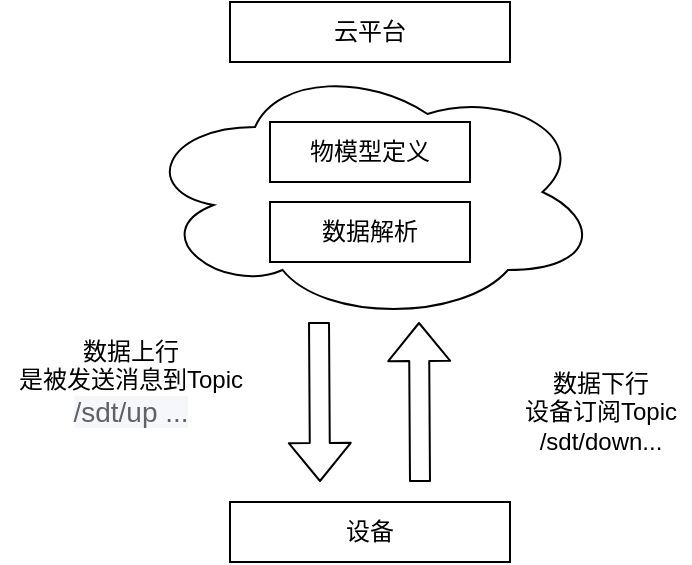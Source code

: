 <mxfile version="14.2.9" type="github">
  <diagram id="0aKIKBk8Po-XCpgHhdkZ" name="第 1 页">
    <mxGraphModel dx="1414" dy="786" grid="0" gridSize="10" guides="1" tooltips="1" connect="1" arrows="1" fold="1" page="0" pageScale="1" pageWidth="827" pageHeight="1169" math="0" shadow="0">
      <root>
        <mxCell id="0" />
        <mxCell id="1" parent="0" />
        <mxCell id="5BI3uPOLL03prT9fK4s5-1" value="云平台" style="rounded=0;whiteSpace=wrap;html=1;" vertex="1" parent="1">
          <mxGeometry x="310" y="110" width="140" height="30" as="geometry" />
        </mxCell>
        <mxCell id="5BI3uPOLL03prT9fK4s5-2" value="" style="ellipse;shape=cloud;whiteSpace=wrap;html=1;" vertex="1" parent="1">
          <mxGeometry x="265" y="140" width="230" height="130" as="geometry" />
        </mxCell>
        <mxCell id="5BI3uPOLL03prT9fK4s5-3" value="物模型定义" style="rounded=0;whiteSpace=wrap;html=1;" vertex="1" parent="1">
          <mxGeometry x="330" y="170" width="100" height="30" as="geometry" />
        </mxCell>
        <mxCell id="5BI3uPOLL03prT9fK4s5-4" value="数据解析" style="rounded=0;whiteSpace=wrap;html=1;" vertex="1" parent="1">
          <mxGeometry x="330" y="210" width="100" height="30" as="geometry" />
        </mxCell>
        <mxCell id="5BI3uPOLL03prT9fK4s5-5" value="" style="shape=flexArrow;endArrow=classic;html=1;" edge="1" parent="1">
          <mxGeometry width="50" height="50" relative="1" as="geometry">
            <mxPoint x="354.5" y="270" as="sourcePoint" />
            <mxPoint x="355" y="350" as="targetPoint" />
          </mxGeometry>
        </mxCell>
        <mxCell id="5BI3uPOLL03prT9fK4s5-7" value="" style="shape=flexArrow;endArrow=classic;html=1;" edge="1" parent="1">
          <mxGeometry width="50" height="50" relative="1" as="geometry">
            <mxPoint x="405" y="350" as="sourcePoint" />
            <mxPoint x="404.5" y="270" as="targetPoint" />
          </mxGeometry>
        </mxCell>
        <mxCell id="5BI3uPOLL03prT9fK4s5-9" value="设备" style="rounded=0;whiteSpace=wrap;html=1;" vertex="1" parent="1">
          <mxGeometry x="310" y="360" width="140" height="30" as="geometry" />
        </mxCell>
        <mxCell id="5BI3uPOLL03prT9fK4s5-10" value="数据上行&lt;br&gt;是被发送消息到Topic&lt;br&gt;&lt;span style=&quot;color: rgb(96 , 98 , 102) ; font-family: &amp;#34;microsoft yahei&amp;#34; , &amp;#34;chinese quote&amp;#34; , , &amp;#34;blinkmacsystemfont&amp;#34; , &amp;#34;segoe ui&amp;#34; , &amp;#34;pingfang sc&amp;#34; , &amp;#34;hiragino sans gb&amp;#34; , &amp;#34;helvetica neue&amp;#34; , &amp;#34;helvetica&amp;#34; , &amp;#34;arial&amp;#34; , sans-serif , &amp;#34;apple color emoji&amp;#34; , &amp;#34;segoe ui emoji&amp;#34; , &amp;#34;segoe ui symbol&amp;#34; ; font-size: 14px ; text-align: left ; background-color: rgb(245 , 247 , 250)&quot;&gt;/sdt/up ...&lt;/span&gt;" style="text;html=1;align=center;verticalAlign=middle;resizable=0;points=[];autosize=1;" vertex="1" parent="1">
          <mxGeometry x="195" y="275" width="130" height="50" as="geometry" />
        </mxCell>
        <mxCell id="5BI3uPOLL03prT9fK4s5-11" value="数据下行&lt;br&gt;设备订阅Topic&lt;br&gt;/sdt/down..." style="text;html=1;align=center;verticalAlign=middle;resizable=0;points=[];autosize=1;" vertex="1" parent="1">
          <mxGeometry x="450" y="290" width="90" height="50" as="geometry" />
        </mxCell>
      </root>
    </mxGraphModel>
  </diagram>
</mxfile>
